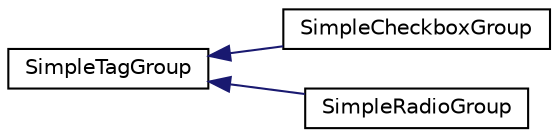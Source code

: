digraph "Graphical Class Hierarchy"
{
  edge [fontname="Helvetica",fontsize="10",labelfontname="Helvetica",labelfontsize="10"];
  node [fontname="Helvetica",fontsize="10",shape=record];
  rankdir="LR";
  Node1 [label="SimpleTagGroup",height=0.2,width=0.4,color="black", fillcolor="white", style="filled",URL="$class_simple_tag_group.html"];
  Node1 -> Node2 [dir="back",color="midnightblue",fontsize="10",style="solid",fontname="Helvetica"];
  Node2 [label="SimpleCheckboxGroup",height=0.2,width=0.4,color="black", fillcolor="white", style="filled",URL="$class_simple_checkbox_group.html"];
  Node1 -> Node3 [dir="back",color="midnightblue",fontsize="10",style="solid",fontname="Helvetica"];
  Node3 [label="SimpleRadioGroup",height=0.2,width=0.4,color="black", fillcolor="white", style="filled",URL="$class_simple_radio_group.html"];
}
